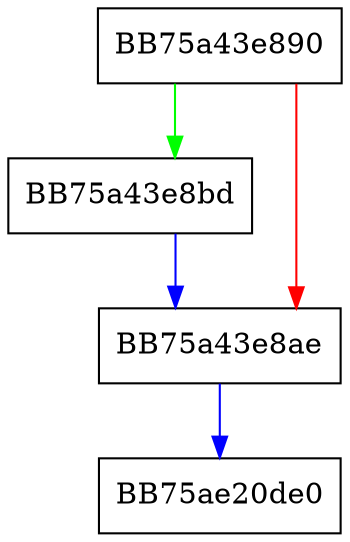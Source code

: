 digraph ReleaseExclusive {
  node [shape="box"];
  graph [splines=ortho];
  BB75a43e890 -> BB75a43e8bd [color="green"];
  BB75a43e890 -> BB75a43e8ae [color="red"];
  BB75a43e8ae -> BB75ae20de0 [color="blue"];
  BB75a43e8bd -> BB75a43e8ae [color="blue"];
}